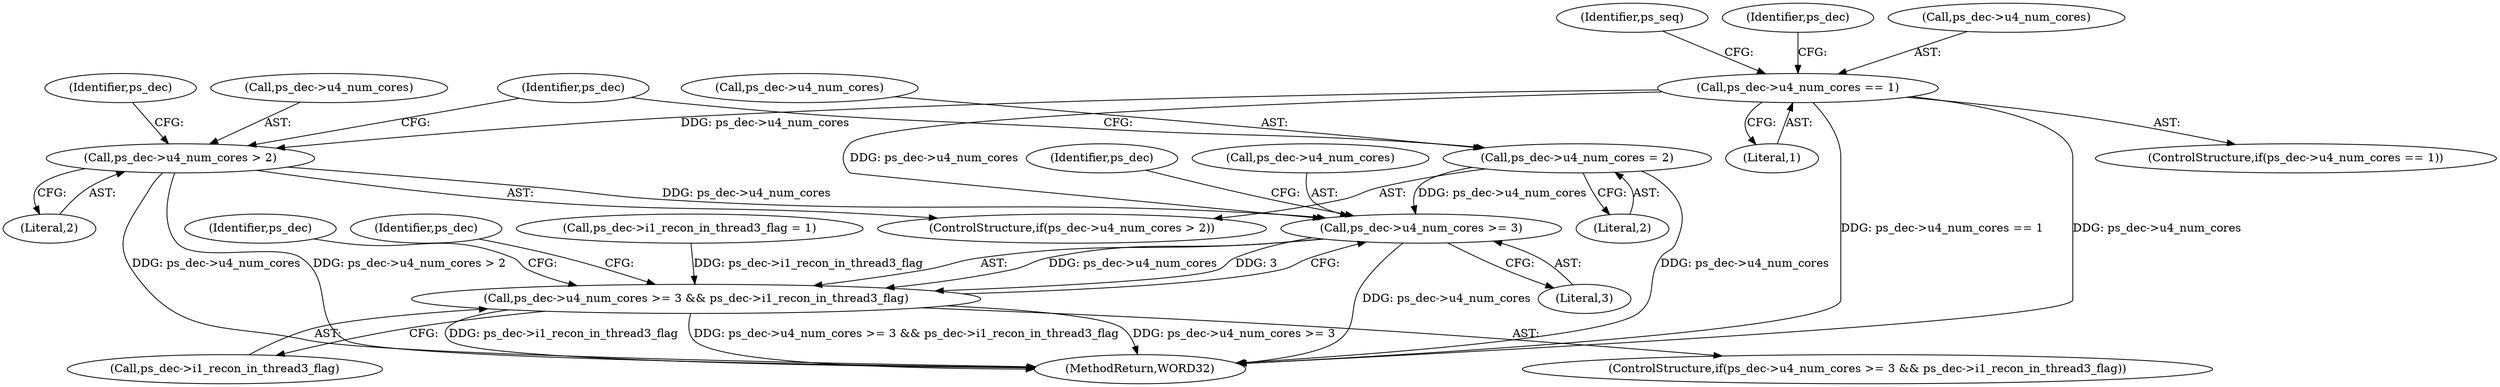digraph "0_Android_e629194c62a9a129ce378e08cb1059a8a53f1795_2@pointer" {
"1001974" [label="(Call,ps_dec->u4_num_cores >= 3)"];
"1000293" [label="(Call,ps_dec->u4_num_cores > 2)"];
"1000270" [label="(Call,ps_dec->u4_num_cores == 1)"];
"1000298" [label="(Call,ps_dec->u4_num_cores = 2)"];
"1001973" [label="(Call,ps_dec->u4_num_cores >= 3 && ps_dec->i1_recon_in_thread3_flag)"];
"1000270" [label="(Call,ps_dec->u4_num_cores == 1)"];
"1000283" [label="(Identifier,ps_seq)"];
"1000300" [label="(Identifier,ps_dec)"];
"1000302" [label="(Literal,2)"];
"1001972" [label="(ControlStructure,if(ps_dec->u4_num_cores >= 3 && ps_dec->i1_recon_in_thread3_flag))"];
"1001973" [label="(Call,ps_dec->u4_num_cores >= 3 && ps_dec->i1_recon_in_thread3_flag)"];
"1000277" [label="(Identifier,ps_dec)"];
"1001986" [label="(Identifier,ps_dec)"];
"1002052" [label="(MethodReturn,WORD32)"];
"1002003" [label="(Identifier,ps_dec)"];
"1001980" [label="(Identifier,ps_dec)"];
"1000305" [label="(Identifier,ps_dec)"];
"1000269" [label="(ControlStructure,if(ps_dec->u4_num_cores == 1))"];
"1000271" [label="(Call,ps_dec->u4_num_cores)"];
"1000299" [label="(Call,ps_dec->u4_num_cores)"];
"1000297" [label="(Literal,2)"];
"1000294" [label="(Call,ps_dec->u4_num_cores)"];
"1000293" [label="(Call,ps_dec->u4_num_cores > 2)"];
"1000292" [label="(ControlStructure,if(ps_dec->u4_num_cores > 2))"];
"1001975" [label="(Call,ps_dec->u4_num_cores)"];
"1001943" [label="(Call,ps_dec->i1_recon_in_thread3_flag = 1)"];
"1001978" [label="(Literal,3)"];
"1001974" [label="(Call,ps_dec->u4_num_cores >= 3)"];
"1000274" [label="(Literal,1)"];
"1000298" [label="(Call,ps_dec->u4_num_cores = 2)"];
"1001979" [label="(Call,ps_dec->i1_recon_in_thread3_flag)"];
"1001974" -> "1001973"  [label="AST: "];
"1001974" -> "1001978"  [label="CFG: "];
"1001975" -> "1001974"  [label="AST: "];
"1001978" -> "1001974"  [label="AST: "];
"1001980" -> "1001974"  [label="CFG: "];
"1001973" -> "1001974"  [label="CFG: "];
"1001974" -> "1002052"  [label="DDG: ps_dec->u4_num_cores"];
"1001974" -> "1001973"  [label="DDG: ps_dec->u4_num_cores"];
"1001974" -> "1001973"  [label="DDG: 3"];
"1000293" -> "1001974"  [label="DDG: ps_dec->u4_num_cores"];
"1000298" -> "1001974"  [label="DDG: ps_dec->u4_num_cores"];
"1000270" -> "1001974"  [label="DDG: ps_dec->u4_num_cores"];
"1000293" -> "1000292"  [label="AST: "];
"1000293" -> "1000297"  [label="CFG: "];
"1000294" -> "1000293"  [label="AST: "];
"1000297" -> "1000293"  [label="AST: "];
"1000300" -> "1000293"  [label="CFG: "];
"1000305" -> "1000293"  [label="CFG: "];
"1000293" -> "1002052"  [label="DDG: ps_dec->u4_num_cores"];
"1000293" -> "1002052"  [label="DDG: ps_dec->u4_num_cores > 2"];
"1000270" -> "1000293"  [label="DDG: ps_dec->u4_num_cores"];
"1000270" -> "1000269"  [label="AST: "];
"1000270" -> "1000274"  [label="CFG: "];
"1000271" -> "1000270"  [label="AST: "];
"1000274" -> "1000270"  [label="AST: "];
"1000277" -> "1000270"  [label="CFG: "];
"1000283" -> "1000270"  [label="CFG: "];
"1000270" -> "1002052"  [label="DDG: ps_dec->u4_num_cores == 1"];
"1000270" -> "1002052"  [label="DDG: ps_dec->u4_num_cores"];
"1000298" -> "1000292"  [label="AST: "];
"1000298" -> "1000302"  [label="CFG: "];
"1000299" -> "1000298"  [label="AST: "];
"1000302" -> "1000298"  [label="AST: "];
"1000305" -> "1000298"  [label="CFG: "];
"1000298" -> "1002052"  [label="DDG: ps_dec->u4_num_cores"];
"1001973" -> "1001972"  [label="AST: "];
"1001973" -> "1001979"  [label="CFG: "];
"1001979" -> "1001973"  [label="AST: "];
"1001986" -> "1001973"  [label="CFG: "];
"1002003" -> "1001973"  [label="CFG: "];
"1001973" -> "1002052"  [label="DDG: ps_dec->u4_num_cores >= 3"];
"1001973" -> "1002052"  [label="DDG: ps_dec->i1_recon_in_thread3_flag"];
"1001973" -> "1002052"  [label="DDG: ps_dec->u4_num_cores >= 3 && ps_dec->i1_recon_in_thread3_flag"];
"1001943" -> "1001973"  [label="DDG: ps_dec->i1_recon_in_thread3_flag"];
}
